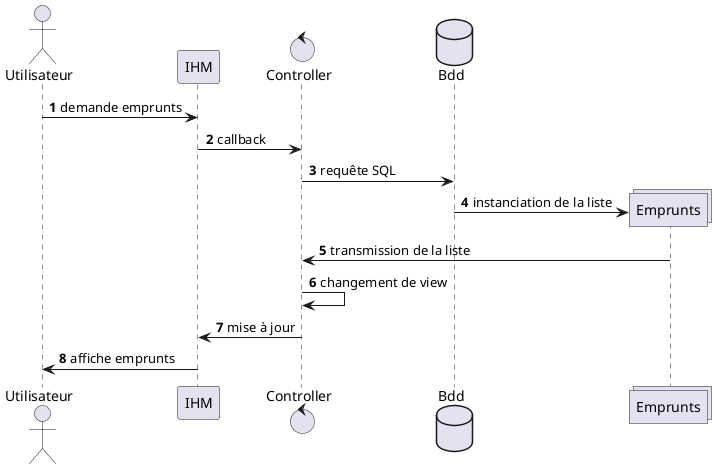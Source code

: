 @startuml
autonumber
actor Utilisateur
Utilisateur -> IHM: demande emprunts

control Controller
IHM -> Controller: callback

database Bdd
Controller -> Bdd: requête SQL

create collections Emprunts
Bdd -> Emprunts: instanciation de la liste
Emprunts -> Controller: transmission de la liste
Controller -> Controller: changement de view
Controller -> IHM: mise à jour
IHM -> Utilisateur: affiche emprunts

@enduml